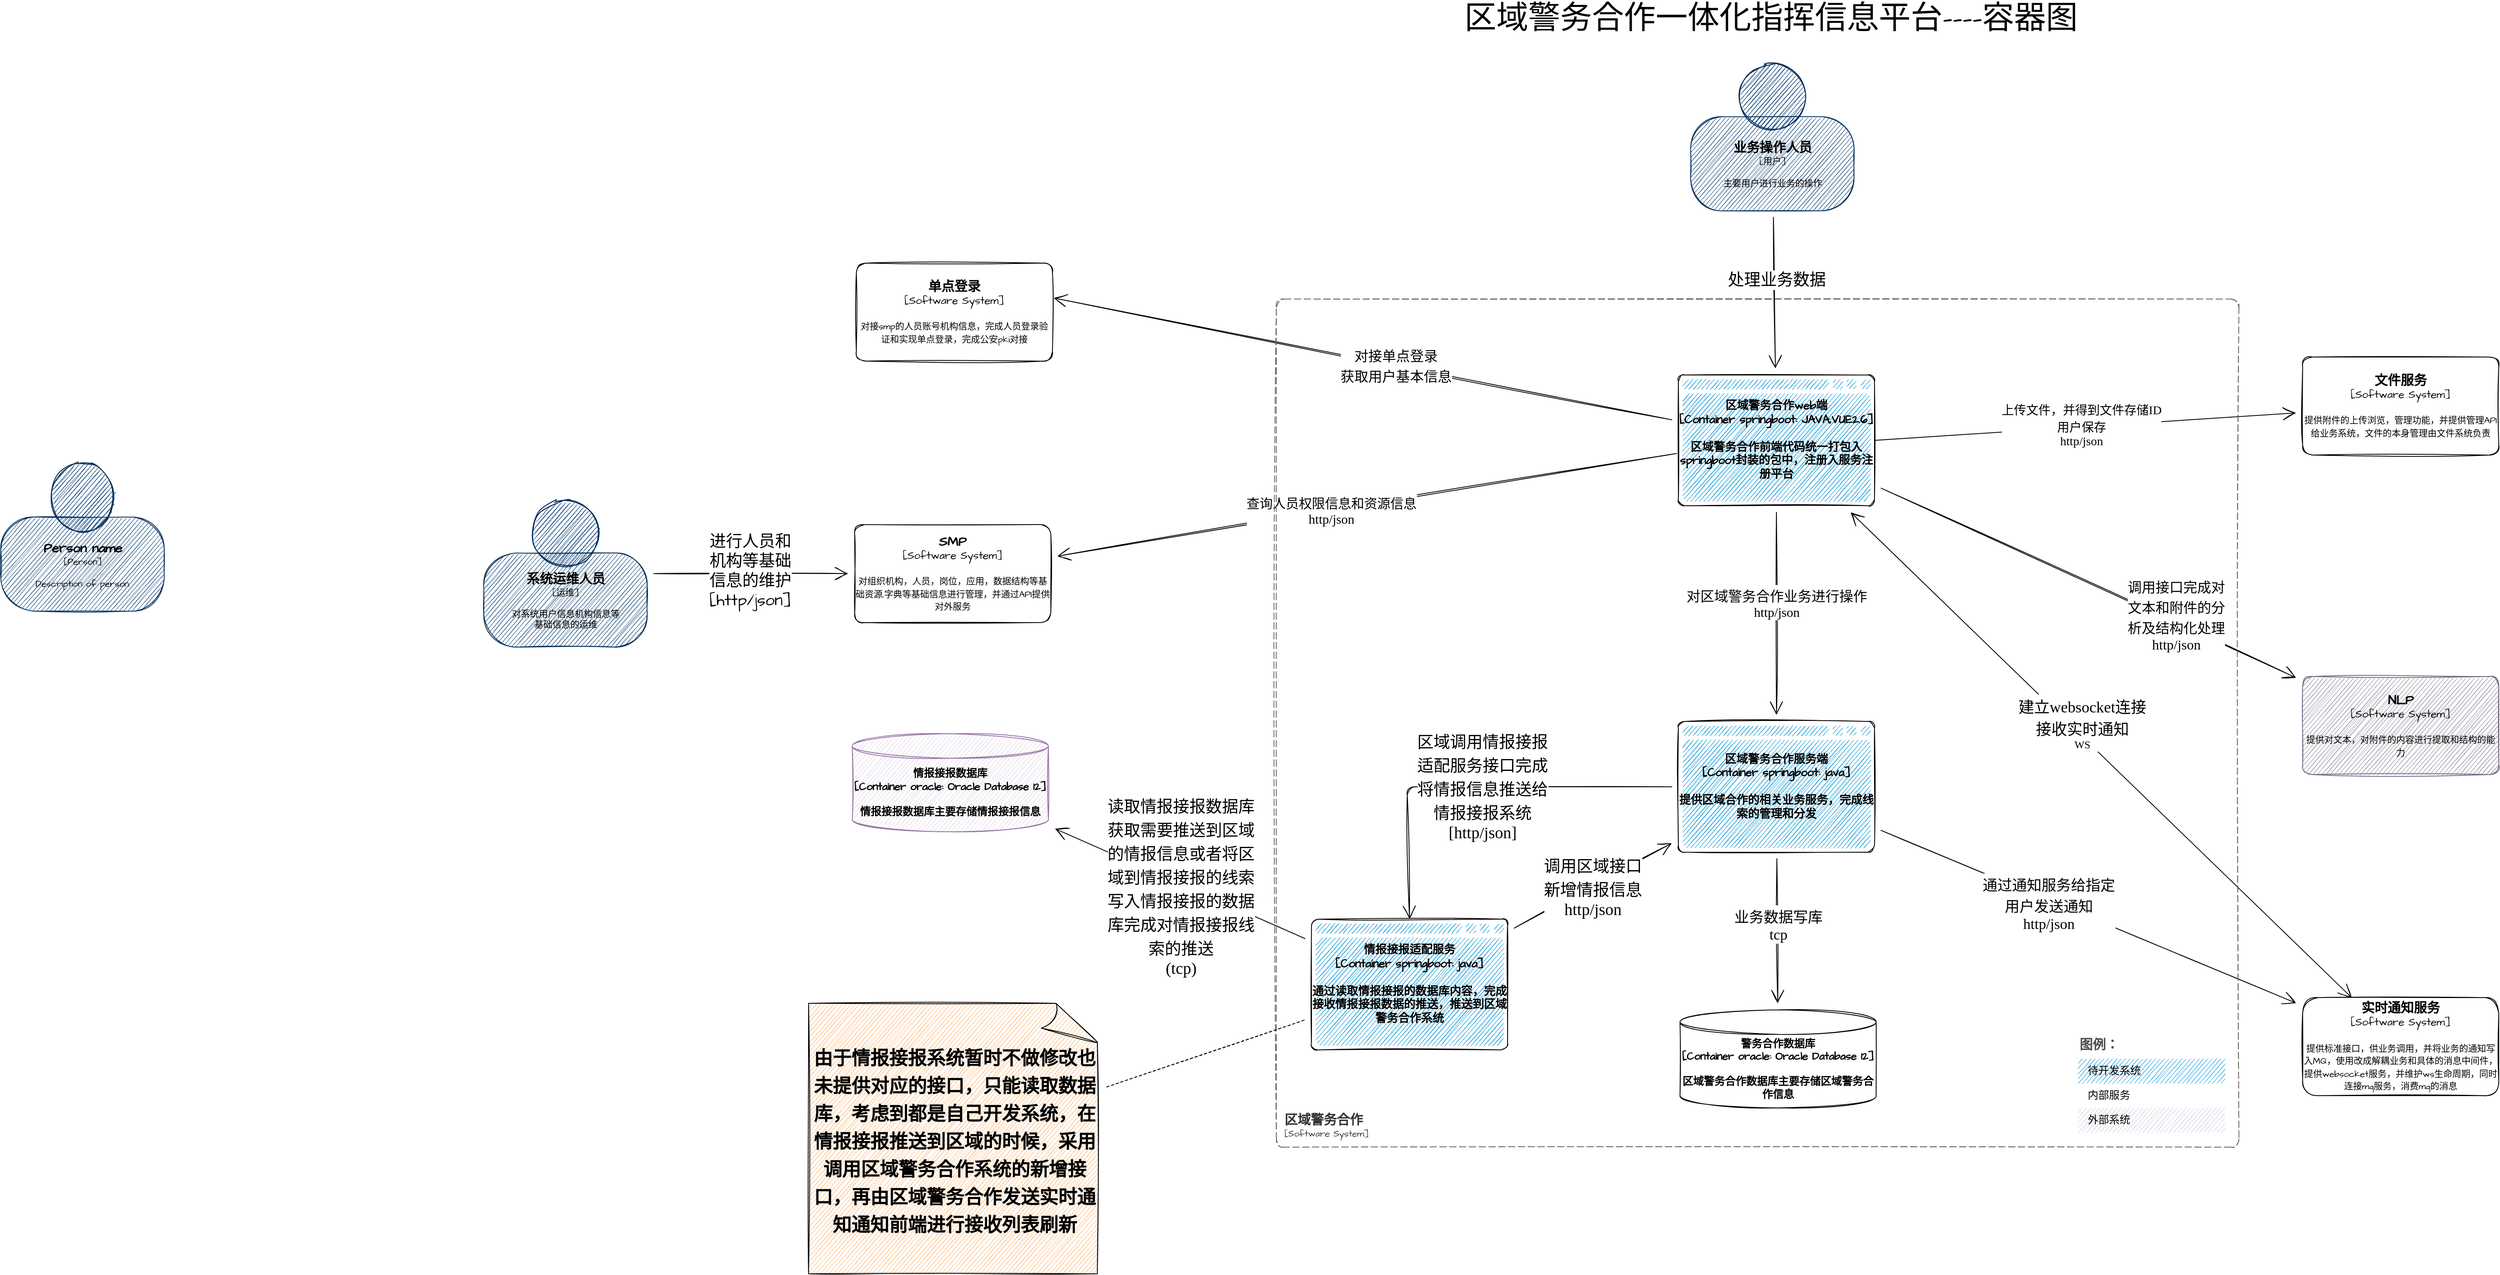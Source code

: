 <mxfile version="17.1.3" type="github" pages="2">
  <diagram id="MDB5B0fGtwrSBb0VRnRs" name="警情回访C4模型">
    <mxGraphModel dx="3915" dy="2465" grid="0" gridSize="10" guides="1" tooltips="1" connect="1" arrows="1" fold="1" page="0" pageScale="1" pageWidth="827" pageHeight="1169" math="0" shadow="0">
      <root>
        <mxCell id="0" />
        <mxCell id="1" parent="0" />
        <object placeholders="1" c4Name="Person name" c4Type="Person" c4Description="Description of person." label="&lt;font style=&quot;font-size: 16px&quot;&gt;&lt;b&gt;%c4Name%&lt;/b&gt;&lt;/font&gt;&lt;div&gt;[%c4Type%]&lt;/div&gt;&lt;br&gt;&lt;div&gt;&lt;font style=&quot;font-size: 11px&quot;&gt;&lt;font&gt;%c4Description%&lt;/font&gt;&lt;/font&gt;&lt;/div&gt;" id="9556NHl2XQ8aJMo7KGd4-3">
          <mxCell style="html=1;fontSize=11;dashed=0;whitespace=wrap;fillColor=#083F75;strokeColor=#06315C;fontColor=#000000;shape=mxgraph.c4.person2;align=center;metaEdit=1;points=[[0.5,0,0],[1,0.5,0],[1,0.75,0],[0.75,1,0],[0.5,1,0],[0.25,1,0],[0,0.75,0],[0,0.5,0]];resizable=0;sketch=1;hachureGap=4;fontFamily=Architects Daughter;fontSource=https%3A%2F%2Ffonts.googleapis.com%2Fcss%3Ffamily%3DArchitects%2BDaughter;" parent="1" vertex="1">
            <mxGeometry x="-289" y="308" width="200" height="180" as="geometry" />
          </mxCell>
        </object>
        <mxCell id="Ow0wWllpzu327Se37aVk-7" style="edgeStyle=none;rounded=1;sketch=1;hachureGap=4;jumpStyle=arc;orthogonalLoop=1;jettySize=auto;html=1;fontFamily=Architects Daughter;fontSource=https%3A%2F%2Ffonts.googleapis.com%2Fcss%3Ffamily%3DArchitects%2BDaughter;fontSize=13;fontColor=#000000;endArrow=open;startSize=14;endSize=14;sourcePerimeterSpacing=8;targetPerimeterSpacing=8;" edge="1" parent="1" source="9556NHl2XQ8aJMo7KGd4-5" target="Ow0wWllpzu327Se37aVk-6">
          <mxGeometry relative="1" as="geometry" />
        </mxCell>
        <mxCell id="Ow0wWllpzu327Se37aVk-8" value="&lt;p class=&quot;p1&quot; style=&quot;margin: 0px ; font-stretch: normal ; font-size: 18px ; line-height: normal ; font-family: &amp;#34;pingfang sc&amp;#34;&quot;&gt;业务数据写库&lt;/p&gt;&lt;p class=&quot;p1&quot; style=&quot;margin: 0px ; font-stretch: normal ; font-size: 18px ; line-height: normal ; font-family: &amp;#34;pingfang sc&amp;#34;&quot;&gt;tcp&lt;/p&gt;" style="edgeLabel;html=1;align=center;verticalAlign=middle;resizable=0;points=[];fontSize=13;fontFamily=Architects Daughter;fontColor=#000000;" vertex="1" connectable="0" parent="Ow0wWllpzu327Se37aVk-7">
          <mxGeometry x="-0.104" y="1" relative="1" as="geometry">
            <mxPoint as="offset" />
          </mxGeometry>
        </mxCell>
        <mxCell id="Ow0wWllpzu327Se37aVk-26" style="edgeStyle=none;rounded=1;sketch=1;hachureGap=4;jumpStyle=arc;orthogonalLoop=1;jettySize=auto;html=1;entryX=0.5;entryY=0;entryDx=0;entryDy=0;entryPerimeter=0;fontFamily=Architects Daughter;fontSource=https%3A%2F%2Ffonts.googleapis.com%2Fcss%3Ffamily%3DArchitects%2BDaughter;fontSize=13;fontColor=#000000;endArrow=open;startSize=14;endSize=14;sourcePerimeterSpacing=8;targetPerimeterSpacing=8;" edge="1" parent="1" source="9556NHl2XQ8aJMo7KGd4-5" target="Ow0wWllpzu327Se37aVk-9">
          <mxGeometry relative="1" as="geometry">
            <Array as="points">
              <mxPoint x="1432" y="703" />
            </Array>
          </mxGeometry>
        </mxCell>
        <mxCell id="Ow0wWllpzu327Se37aVk-27" value="&lt;p class=&quot;p1&quot; style=&quot;margin: 0px ; font-stretch: normal ; font-size: 20px ; line-height: normal ; font-family: &amp;#34;pingfang sc&amp;#34;&quot;&gt;区域调用情报接报&lt;/p&gt;&lt;p class=&quot;p1&quot; style=&quot;margin: 0px ; font-stretch: normal ; font-size: 20px ; line-height: normal ; font-family: &amp;#34;pingfang sc&amp;#34;&quot;&gt;适配服务接口完成&lt;/p&gt;&lt;p class=&quot;p1&quot; style=&quot;margin: 0px ; font-stretch: normal ; font-size: 20px ; line-height: normal ; font-family: &amp;#34;pingfang sc&amp;#34;&quot;&gt;将情报信息推送给&lt;/p&gt;&lt;p class=&quot;p1&quot; style=&quot;margin: 0px ; font-stretch: normal ; font-size: 20px ; line-height: normal ; font-family: &amp;#34;pingfang sc&amp;#34;&quot;&gt;情报接报系统&lt;/p&gt;&lt;p class=&quot;p1&quot; style=&quot;margin: 0px ; font-stretch: normal ; font-size: 20px ; line-height: normal ; font-family: &amp;#34;pingfang sc&amp;#34;&quot;&gt;[http/json]&lt;/p&gt;" style="edgeLabel;html=1;align=center;verticalAlign=middle;resizable=0;points=[];fontSize=13;fontFamily=Architects Daughter;fontColor=#000000;" vertex="1" connectable="0" parent="Ow0wWllpzu327Se37aVk-26">
          <mxGeometry x="-0.044" y="-2" relative="1" as="geometry">
            <mxPoint as="offset" />
          </mxGeometry>
        </mxCell>
        <mxCell id="Ow0wWllpzu327Se37aVk-28" style="edgeStyle=none;rounded=1;sketch=1;hachureGap=4;jumpStyle=arc;orthogonalLoop=1;jettySize=auto;html=1;fontFamily=Architects Daughter;fontSource=https%3A%2F%2Ffonts.googleapis.com%2Fcss%3Ffamily%3DArchitects%2BDaughter;fontSize=13;fontColor=#000000;endArrow=open;startSize=14;endSize=14;sourcePerimeterSpacing=8;targetPerimeterSpacing=8;" edge="1" parent="1" source="9556NHl2XQ8aJMo7KGd4-5" target="Ow0wWllpzu327Se37aVk-18">
          <mxGeometry relative="1" as="geometry" />
        </mxCell>
        <mxCell id="Ow0wWllpzu327Se37aVk-29" value="&lt;p class=&quot;p1&quot; style=&quot;margin: 0px ; font-stretch: normal ; font-size: 18px ; line-height: normal ; font-family: &amp;#34;pingfang sc&amp;#34;&quot;&gt;通过通知服务给指定&lt;/p&gt;&lt;p class=&quot;p1&quot; style=&quot;margin: 0px ; font-stretch: normal ; font-size: 18px ; line-height: normal ; font-family: &amp;#34;pingfang sc&amp;#34;&quot;&gt;用户发送通知&lt;/p&gt;&lt;p class=&quot;p1&quot; style=&quot;margin: 0px ; font-stretch: normal ; font-size: 18px ; line-height: normal ; font-family: &amp;#34;pingfang sc&amp;#34;&quot;&gt;http/json&lt;/p&gt;" style="edgeLabel;html=1;align=center;verticalAlign=middle;resizable=0;points=[];fontSize=13;fontFamily=Architects Daughter;fontColor=#000000;" vertex="1" connectable="0" parent="Ow0wWllpzu327Se37aVk-28">
          <mxGeometry x="-0.187" y="-3" relative="1" as="geometry">
            <mxPoint as="offset" />
          </mxGeometry>
        </mxCell>
        <mxCell id="Ow0wWllpzu327Se37aVk-30" style="edgeStyle=none;rounded=1;sketch=1;hachureGap=4;jumpStyle=arc;orthogonalLoop=1;jettySize=auto;html=1;fontFamily=Architects Daughter;fontSource=https%3A%2F%2Ffonts.googleapis.com%2Fcss%3Ffamily%3DArchitects%2BDaughter;fontSize=13;fontColor=#000000;endArrow=open;startSize=14;endSize=14;sourcePerimeterSpacing=8;targetPerimeterSpacing=8;" edge="1" parent="1" source="9556NHl2XQ8aJMo7KGd4-6" target="Ow0wWllpzu327Se37aVk-13">
          <mxGeometry relative="1" as="geometry" />
        </mxCell>
        <mxCell id="Ow0wWllpzu327Se37aVk-31" value="&lt;p class=&quot;p1&quot; style=&quot;margin: 0px ; font-stretch: normal ; font-size: 17px ; line-height: normal ; font-family: &amp;#34;pingfang sc&amp;#34;&quot;&gt;调用接口完成对&lt;/p&gt;&lt;p class=&quot;p1&quot; style=&quot;margin: 0px ; font-stretch: normal ; font-size: 17px ; line-height: normal ; font-family: &amp;#34;pingfang sc&amp;#34;&quot;&gt;文本和附件的分&lt;/p&gt;&lt;p class=&quot;p1&quot; style=&quot;margin: 0px ; font-stretch: normal ; font-size: 17px ; line-height: normal ; font-family: &amp;#34;pingfang sc&amp;#34;&quot;&gt;析及结构化处理&lt;/p&gt;&lt;p class=&quot;p1&quot; style=&quot;margin: 0px ; font-stretch: normal ; font-size: 17px ; line-height: normal ; font-family: &amp;#34;pingfang sc&amp;#34;&quot;&gt;http/json&lt;/p&gt;" style="edgeLabel;html=1;align=center;verticalAlign=middle;resizable=0;points=[];fontSize=13;fontFamily=Architects Daughter;fontColor=#000000;" vertex="1" connectable="0" parent="Ow0wWllpzu327Se37aVk-30">
          <mxGeometry x="-0.178" relative="1" as="geometry">
            <mxPoint x="152" y="59" as="offset" />
          </mxGeometry>
        </mxCell>
        <object placeholders="1" c4Type="区域警务合作服务端" c4Container="Container springboot" c4Technology="java" c4Description="提供区域合作的相关业务服务，完成线索的管理和分发" label="&lt;font style=&quot;font-size: 14px;&quot;&gt;&lt;b style=&quot;font-size: 14px;&quot;&gt;%c4Type%&lt;/b&gt;&lt;/font&gt;&lt;div style=&quot;font-size: 14px;&quot;&gt;&lt;b style=&quot;font-size: 14px;&quot;&gt;[%c4Container%:&amp;nbsp;%c4Technology%]&lt;/b&gt;&lt;/div&gt;&lt;b style=&quot;font-size: 14px;&quot;&gt;&lt;br style=&quot;font-size: 14px;&quot;&gt;&lt;div style=&quot;font-size: 14px;&quot;&gt;&lt;font style=&quot;font-size: 14px;&quot;&gt;&lt;font style=&quot;font-size: 14px;&quot;&gt;%c4Description%&lt;/font&gt;&lt;/font&gt;&lt;/div&gt;&lt;/b&gt;" id="9556NHl2XQ8aJMo7KGd4-5">
          <mxCell style="shape=mxgraph.c4.webBrowserContainer;whiteSpace=wrap;html=1;boundedLbl=1;rounded=0;labelBackgroundColor=none;fontSize=14;align=center;metaEdit=1;points=[[0.5,0,0],[1,0.25,0],[1,0.5,0],[1,0.75,0],[0.5,1,0],[0,0.75,0],[0,0.5,0],[0,0.25,0]];resizable=0;sketch=1;hachureGap=4;fontFamily=Architects Daughter;fontSource=https%3A%2F%2Ffonts.googleapis.com%2Fcss%3Ffamily%3DArchitects%2BDaughter;" parent="1" vertex="1">
            <mxGeometry x="1764" y="623" width="240" height="160" as="geometry" />
          </mxCell>
        </object>
        <mxCell id="Ow0wWllpzu327Se37aVk-4" style="edgeStyle=none;rounded=1;sketch=1;hachureGap=4;jumpStyle=arc;orthogonalLoop=1;jettySize=auto;html=1;fontFamily=Architects Daughter;fontSource=https%3A%2F%2Ffonts.googleapis.com%2Fcss%3Ffamily%3DArchitects%2BDaughter;fontSize=14;endArrow=open;startSize=14;endSize=14;sourcePerimeterSpacing=8;targetPerimeterSpacing=8;" edge="1" parent="1" source="9556NHl2XQ8aJMo7KGd4-6" target="9556NHl2XQ8aJMo7KGd4-5">
          <mxGeometry relative="1" as="geometry" />
        </mxCell>
        <mxCell id="Ow0wWllpzu327Se37aVk-5" value="&lt;p class=&quot;p1&quot; style=&quot;margin: 0px ; font-stretch: normal ; font-size: 17px ; line-height: normal ; font-family: &amp;#34;pingfang sc&amp;#34;&quot;&gt;对区域警务合作业务进行操作&lt;/p&gt;&lt;p class=&quot;p2&quot; style=&quot;margin: 0px ; font-stretch: normal ; font-size: 16px ; line-height: normal ; font-family: &amp;#34;pingfang sc&amp;#34;&quot;&gt;http/json&lt;/p&gt;" style="edgeLabel;html=1;align=center;verticalAlign=middle;resizable=0;points=[];fontSize=14;fontFamily=Architects Daughter;" vertex="1" connectable="0" parent="Ow0wWllpzu327Se37aVk-4">
          <mxGeometry x="-0.111" relative="1" as="geometry">
            <mxPoint as="offset" />
          </mxGeometry>
        </mxCell>
        <mxCell id="Ow0wWllpzu327Se37aVk-19" style="edgeStyle=none;rounded=1;sketch=1;hachureGap=4;jumpStyle=arc;orthogonalLoop=1;jettySize=auto;html=1;fontFamily=Architects Daughter;fontSource=https%3A%2F%2Ffonts.googleapis.com%2Fcss%3Ffamily%3DArchitects%2BDaughter;fontSize=13;fontColor=#000000;endArrow=open;startSize=14;endSize=14;sourcePerimeterSpacing=8;targetPerimeterSpacing=8;exitX=-0.008;exitY=0.6;exitDx=0;exitDy=0;exitPerimeter=0;" edge="1" parent="1" source="9556NHl2XQ8aJMo7KGd4-6" target="Ow0wWllpzu327Se37aVk-14">
          <mxGeometry relative="1" as="geometry" />
        </mxCell>
        <mxCell id="Ow0wWllpzu327Se37aVk-20" value="&lt;p class=&quot;p1&quot; style=&quot;margin: 0px ; font-stretch: normal ; font-size: 16px ; line-height: normal ; font-family: &amp;#34;pingfang sc&amp;#34;&quot;&gt;查询人员权限信息和资源信息&lt;/p&gt;&lt;p class=&quot;p1&quot; style=&quot;margin: 0px ; font-stretch: normal ; font-size: 16px ; line-height: normal ; font-family: &amp;#34;pingfang sc&amp;#34;&quot;&gt;http/json&lt;/p&gt;" style="edgeLabel;html=1;align=center;verticalAlign=middle;resizable=0;points=[];fontSize=13;fontFamily=Architects Daughter;fontColor=#000000;" vertex="1" connectable="0" parent="Ow0wWllpzu327Se37aVk-19">
          <mxGeometry x="0.116" y="-2" relative="1" as="geometry">
            <mxPoint as="offset" />
          </mxGeometry>
        </mxCell>
        <mxCell id="Ow0wWllpzu327Se37aVk-21" style="edgeStyle=none;rounded=1;sketch=1;hachureGap=4;jumpStyle=arc;orthogonalLoop=1;jettySize=auto;html=1;entryX=1.006;entryY=0.356;entryDx=0;entryDy=0;entryPerimeter=0;fontFamily=Architects Daughter;fontSource=https%3A%2F%2Ffonts.googleapis.com%2Fcss%3Ffamily%3DArchitects%2BDaughter;fontSize=13;fontColor=#000000;endArrow=open;startSize=14;endSize=14;sourcePerimeterSpacing=8;targetPerimeterSpacing=8;" edge="1" parent="1" source="9556NHl2XQ8aJMo7KGd4-6" target="Ow0wWllpzu327Se37aVk-15">
          <mxGeometry relative="1" as="geometry" />
        </mxCell>
        <mxCell id="Ow0wWllpzu327Se37aVk-22" value="&lt;p class=&quot;p1&quot; style=&quot;margin: 0px ; font-stretch: normal ; font-size: 17px ; line-height: normal ; font-family: &amp;#34;pingfang sc&amp;#34;&quot;&gt;对接单点登录&lt;/p&gt;&lt;p class=&quot;p1&quot; style=&quot;margin: 0px ; font-stretch: normal ; font-size: 17px ; line-height: normal ; font-family: &amp;#34;pingfang sc&amp;#34;&quot;&gt;获取用户基本信息&lt;/p&gt;" style="edgeLabel;html=1;align=center;verticalAlign=middle;resizable=0;points=[];fontSize=13;fontFamily=Architects Daughter;fontColor=#000000;" vertex="1" connectable="0" parent="Ow0wWllpzu327Se37aVk-21">
          <mxGeometry x="-0.105" y="-1" relative="1" as="geometry">
            <mxPoint as="offset" />
          </mxGeometry>
        </mxCell>
        <mxCell id="Ow0wWllpzu327Se37aVk-32" style="edgeStyle=none;rounded=1;sketch=1;hachureGap=4;jumpStyle=arc;orthogonalLoop=1;jettySize=auto;html=1;fontFamily=Architects Daughter;fontSource=https%3A%2F%2Ffonts.googleapis.com%2Fcss%3Ffamily%3DArchitects%2BDaughter;fontSize=13;fontColor=#000000;endArrow=open;startSize=14;endSize=14;sourcePerimeterSpacing=8;targetPerimeterSpacing=8;exitX=1;exitY=0.5;exitDx=0;exitDy=0;exitPerimeter=0;" edge="1" parent="1" source="9556NHl2XQ8aJMo7KGd4-6" target="Ow0wWllpzu327Se37aVk-17">
          <mxGeometry relative="1" as="geometry" />
        </mxCell>
        <mxCell id="Ow0wWllpzu327Se37aVk-33" value="&lt;p class=&quot;p1&quot; style=&quot;margin: 0px ; font-stretch: normal ; font-size: 15px ; line-height: normal ; font-family: &amp;#34;pingfang sc&amp;#34;&quot;&gt;上传文件，并得到文件存储ID&lt;/p&gt;&lt;p class=&quot;p1&quot; style=&quot;margin: 0px ; font-stretch: normal ; font-size: 15px ; line-height: normal ; font-family: &amp;#34;pingfang sc&amp;#34;&quot;&gt;用户保存&lt;/p&gt;&lt;p class=&quot;p1&quot; style=&quot;margin: 0px ; font-stretch: normal ; font-size: 15px ; line-height: normal ; font-family: &amp;#34;pingfang sc&amp;#34;&quot;&gt;http/json&lt;/p&gt;" style="edgeLabel;html=1;align=center;verticalAlign=middle;resizable=0;points=[];fontSize=13;fontFamily=Architects Daughter;fontColor=#000000;" vertex="1" connectable="0" parent="Ow0wWllpzu327Se37aVk-32">
          <mxGeometry x="-0.018" y="4" relative="1" as="geometry">
            <mxPoint as="offset" />
          </mxGeometry>
        </mxCell>
        <mxCell id="Ow0wWllpzu327Se37aVk-34" style="edgeStyle=none;rounded=1;sketch=1;hachureGap=4;jumpStyle=arc;orthogonalLoop=1;jettySize=auto;html=1;fontFamily=Architects Daughter;fontSource=https%3A%2F%2Ffonts.googleapis.com%2Fcss%3Ffamily%3DArchitects%2BDaughter;fontSize=13;fontColor=#000000;endArrow=open;startSize=14;endSize=14;sourcePerimeterSpacing=8;targetPerimeterSpacing=8;startArrow=open;startFill=0;jumpSize=20;entryX=0.25;entryY=0;entryDx=0;entryDy=0;entryPerimeter=0;" edge="1" parent="1" source="9556NHl2XQ8aJMo7KGd4-6" target="Ow0wWllpzu327Se37aVk-18">
          <mxGeometry relative="1" as="geometry" />
        </mxCell>
        <mxCell id="Ow0wWllpzu327Se37aVk-35" value="&lt;p class=&quot;p1&quot; style=&quot;margin: 0px ; font-stretch: normal ; font-size: 19px ; line-height: normal ; font-family: &amp;#34;pingfang sc&amp;#34;&quot;&gt;建立websocket连接&lt;/p&gt;&lt;p class=&quot;p1&quot; style=&quot;margin: 0px ; font-stretch: normal ; font-size: 19px ; line-height: normal ; font-family: &amp;#34;pingfang sc&amp;#34;&quot;&gt;接收实时通知&lt;/p&gt;&lt;p class=&quot;p2&quot; style=&quot;margin: 0px ; font-stretch: normal ; line-height: normal ; font-family: &amp;#34;pingfang sc&amp;#34;&quot;&gt;WS&lt;/p&gt;" style="edgeLabel;html=1;align=center;verticalAlign=middle;resizable=0;points=[];fontSize=13;fontFamily=Architects Daughter;fontColor=#000000;" vertex="1" connectable="0" parent="Ow0wWllpzu327Se37aVk-34">
          <mxGeometry x="-0.182" relative="1" as="geometry">
            <mxPoint x="32" y="14" as="offset" />
          </mxGeometry>
        </mxCell>
        <object placeholders="1" c4Type="区域警务合作web端" c4Container="Container springboot" c4Technology="JAVA,VUE2.6" c4Description="区域警务合作前端代码统一打包入springboot封装的包中，注册入服务注册平台" label="&lt;font style=&quot;font-size: 14px;&quot;&gt;&lt;b style=&quot;font-size: 14px;&quot;&gt;%c4Type%&lt;/b&gt;&lt;/font&gt;&lt;div style=&quot;font-size: 14px;&quot;&gt;&lt;b style=&quot;font-size: 14px;&quot;&gt;[%c4Container%:&amp;nbsp;%c4Technology%]&lt;/b&gt;&lt;/div&gt;&lt;b style=&quot;font-size: 14px;&quot;&gt;&lt;br style=&quot;font-size: 14px;&quot;&gt;&lt;div style=&quot;font-size: 14px;&quot;&gt;&lt;font style=&quot;font-size: 14px;&quot;&gt;&lt;font style=&quot;font-size: 14px;&quot;&gt;%c4Description%&lt;/font&gt;&lt;/font&gt;&lt;/div&gt;&lt;/b&gt;" id="9556NHl2XQ8aJMo7KGd4-6">
          <mxCell style="shape=mxgraph.c4.webBrowserContainer;whiteSpace=wrap;html=1;boundedLbl=1;rounded=0;labelBackgroundColor=none;fontSize=14;align=center;metaEdit=1;points=[[0.5,0,0],[1,0.25,0],[1,0.5,0],[1,0.75,0],[0.5,1,0],[0,0.75,0],[0,0.5,0],[0,0.25,0]];resizable=0;sketch=1;hachureGap=4;fontFamily=Architects Daughter;fontSource=https%3A%2F%2Ffonts.googleapis.com%2Fcss%3Ffamily%3DArchitects%2BDaughter;" parent="1" vertex="1">
            <mxGeometry x="1764" y="199" width="240" height="160" as="geometry" />
          </mxCell>
        </object>
        <mxCell id="Ow0wWllpzu327Se37aVk-3" value="&lt;font style=&quot;font-size: 39px&quot;&gt;区域警务合作一体化指挥信息平台----容器图&lt;/font&gt;" style="text;html=1;align=center;verticalAlign=middle;resizable=0;points=[];autosize=1;strokeColor=none;fillColor=none;sketch=1;hachureGap=4;fontFamily=Architects Daughter;fontSource=https%3A%2F%2Ffonts.googleapis.com%2Fcss%3Ffamily%3DArchitects%2BDaughter;fontSize=15;" vertex="1" parent="1">
          <mxGeometry x="1496" y="-251" width="761" height="29" as="geometry" />
        </mxCell>
        <object placeholders="1" c4Type="警务合作数据库" c4Container="Container oracle" c4Technology="Oracle Database 12" c4Description="区域警务合作数据库主要存储区域警务合作信息" label="&lt;font style=&quot;font-size: 13px;&quot;&gt;&lt;b style=&quot;font-size: 13px;&quot;&gt;%c4Type%&lt;/b&gt;&lt;/font&gt;&lt;div style=&quot;font-size: 13px;&quot;&gt;&lt;b style=&quot;font-size: 13px;&quot;&gt;[%c4Container%:&amp;nbsp;%c4Technology%]&lt;/b&gt;&lt;/div&gt;&lt;b style=&quot;font-size: 13px;&quot;&gt;&lt;br style=&quot;font-size: 13px;&quot;&gt;&lt;div style=&quot;font-size: 13px;&quot;&gt;&lt;font style=&quot;font-size: 13px;&quot;&gt;&lt;font style=&quot;font-size: 13px;&quot;&gt;%c4Description%&lt;/font&gt;&lt;/font&gt;&lt;/div&gt;&lt;/b&gt;" id="Ow0wWllpzu327Se37aVk-6">
          <mxCell style="shape=cylinder3;size=15;whiteSpace=wrap;html=1;boundedLbl=1;rounded=0;labelBackgroundColor=none;fontSize=13;align=center;metaEdit=1;points=[[0.5,0,0],[1,0.25,0],[1,0.5,0],[1,0.75,0],[0.5,1,0],[0,0.75,0],[0,0.5,0],[0,0.25,0]];resizable=0;sketch=1;hachureGap=4;fontFamily=Architects Daughter;fontSource=https%3A%2F%2Ffonts.googleapis.com%2Fcss%3Ffamily%3DArchitects%2BDaughter;" vertex="1" parent="1">
            <mxGeometry x="1766" y="976" width="240" height="120" as="geometry" />
          </mxCell>
        </object>
        <mxCell id="Ow0wWllpzu327Se37aVk-23" style="edgeStyle=none;rounded=1;sketch=1;hachureGap=4;jumpStyle=arc;orthogonalLoop=1;jettySize=auto;html=1;fontFamily=Architects Daughter;fontSource=https%3A%2F%2Ffonts.googleapis.com%2Fcss%3Ffamily%3DArchitects%2BDaughter;fontSize=13;fontColor=#000000;endArrow=open;startSize=14;endSize=14;sourcePerimeterSpacing=8;targetPerimeterSpacing=8;" edge="1" parent="1" source="Ow0wWllpzu327Se37aVk-9" target="Ow0wWllpzu327Se37aVk-16">
          <mxGeometry relative="1" as="geometry" />
        </mxCell>
        <mxCell id="Ow0wWllpzu327Se37aVk-24" value="&lt;p class=&quot;p1&quot; style=&quot;margin: 0px ; font-stretch: normal ; font-size: 20px ; line-height: normal ; font-family: &amp;#34;pingfang sc&amp;#34;&quot;&gt;读取情报接报数据库&lt;/p&gt;&lt;p class=&quot;p1&quot; style=&quot;margin: 0px ; font-stretch: normal ; font-size: 20px ; line-height: normal ; font-family: &amp;#34;pingfang sc&amp;#34;&quot;&gt;获取需要推送到区域&lt;/p&gt;&lt;p class=&quot;p1&quot; style=&quot;margin: 0px ; font-stretch: normal ; font-size: 20px ; line-height: normal ; font-family: &amp;#34;pingfang sc&amp;#34;&quot;&gt;的情报信息或者将区&lt;/p&gt;&lt;p class=&quot;p1&quot; style=&quot;margin: 0px ; font-stretch: normal ; font-size: 20px ; line-height: normal ; font-family: &amp;#34;pingfang sc&amp;#34;&quot;&gt;域到情报接报的线索&lt;/p&gt;&lt;p class=&quot;p1&quot; style=&quot;margin: 0px ; font-stretch: normal ; font-size: 20px ; line-height: normal ; font-family: &amp;#34;pingfang sc&amp;#34;&quot;&gt;写入情报接报的数据&lt;/p&gt;&lt;p class=&quot;p1&quot; style=&quot;margin: 0px ; font-stretch: normal ; font-size: 20px ; line-height: normal ; font-family: &amp;#34;pingfang sc&amp;#34;&quot;&gt;库完成对情报接报线&lt;/p&gt;&lt;p class=&quot;p1&quot; style=&quot;margin: 0px ; font-stretch: normal ; font-size: 20px ; line-height: normal ; font-family: &amp;#34;pingfang sc&amp;#34;&quot;&gt;索的推送&lt;/p&gt;&lt;p class=&quot;p1&quot; style=&quot;margin: 0px ; font-stretch: normal ; font-size: 20px ; line-height: normal ; font-family: &amp;#34;pingfang sc&amp;#34;&quot;&gt;(tcp)&lt;/p&gt;" style="edgeLabel;html=1;align=center;verticalAlign=middle;resizable=0;points=[];fontSize=13;fontFamily=Architects Daughter;fontColor=#000000;" vertex="1" connectable="0" parent="Ow0wWllpzu327Se37aVk-23">
          <mxGeometry x="0.002" y="1" relative="1" as="geometry">
            <mxPoint x="1" as="offset" />
          </mxGeometry>
        </mxCell>
        <mxCell id="Ow0wWllpzu327Se37aVk-25" value="&lt;p class=&quot;p1&quot; style=&quot;margin: 0px ; font-stretch: normal ; font-size: 20px ; line-height: normal ; font-family: &amp;#34;pingfang sc&amp;#34;&quot;&gt;调用区域接口&lt;/p&gt;&lt;p class=&quot;p1&quot; style=&quot;margin: 0px ; font-stretch: normal ; font-size: 20px ; line-height: normal ; font-family: &amp;#34;pingfang sc&amp;#34;&quot;&gt;新增情报信息&lt;/p&gt;&lt;p class=&quot;p1&quot; style=&quot;margin: 0px ; font-stretch: normal ; font-size: 20px ; line-height: normal ; font-family: &amp;#34;pingfang sc&amp;#34;&quot;&gt;http/json&lt;/p&gt;" style="edgeStyle=none;rounded=1;sketch=1;hachureGap=4;jumpStyle=arc;orthogonalLoop=1;jettySize=auto;html=1;fontFamily=Architects Daughter;fontSource=https%3A%2F%2Ffonts.googleapis.com%2Fcss%3Ffamily%3DArchitects%2BDaughter;fontSize=13;fontColor=#000000;endArrow=open;startSize=14;endSize=14;sourcePerimeterSpacing=8;targetPerimeterSpacing=8;" edge="1" parent="1" source="Ow0wWllpzu327Se37aVk-9" target="9556NHl2XQ8aJMo7KGd4-5">
          <mxGeometry relative="1" as="geometry" />
        </mxCell>
        <object placeholders="1" c4Type="情报接报适配服务" c4Container="Container springboot" c4Technology="java" c4Description="通过读取情报接报的数据库内容，完成接收情报接报数据的推送，推送到区域警务合作系统" label="&lt;font style=&quot;font-size: 14px;&quot;&gt;&lt;b style=&quot;font-size: 14px;&quot;&gt;%c4Type%&lt;/b&gt;&lt;/font&gt;&lt;div style=&quot;font-size: 14px;&quot;&gt;&lt;b style=&quot;font-size: 14px;&quot;&gt;[%c4Container%:&amp;nbsp;%c4Technology%]&lt;/b&gt;&lt;/div&gt;&lt;b style=&quot;font-size: 14px;&quot;&gt;&lt;br style=&quot;font-size: 14px;&quot;&gt;&lt;div style=&quot;font-size: 14px;&quot;&gt;&lt;font style=&quot;font-size: 14px;&quot;&gt;&lt;font style=&quot;font-size: 14px;&quot;&gt;%c4Description%&lt;/font&gt;&lt;/font&gt;&lt;/div&gt;&lt;/b&gt;" id="Ow0wWllpzu327Se37aVk-9">
          <mxCell style="shape=mxgraph.c4.webBrowserContainer;whiteSpace=wrap;html=1;boundedLbl=1;rounded=0;labelBackgroundColor=none;fontSize=14;align=center;metaEdit=1;points=[[0.5,0,0],[1,0.25,0],[1,0.5,0],[1,0.75,0],[0.5,1,0],[0,0.75,0],[0,0.5,0],[0,0.25,0]];resizable=0;sketch=1;hachureGap=4;fontFamily=Architects Daughter;fontSource=https%3A%2F%2Ffonts.googleapis.com%2Fcss%3Ffamily%3DArchitects%2BDaughter;" vertex="1" parent="1">
            <mxGeometry x="1315" y="865" width="240" height="160" as="geometry" />
          </mxCell>
        </object>
        <object placeholders="1" c4Name="NLP" c4Type="Software System" c4Description="提供对文本，对附件的内容进行提取和结构的能力" label="&lt;font style=&quot;font-size: 16px&quot;&gt;&lt;b&gt;%c4Name%&lt;/b&gt;&lt;/font&gt;&lt;div&gt;[%c4Type%]&lt;/div&gt;&lt;br&gt;&lt;div&gt;&lt;font style=&quot;font-size: 11px&quot;&gt;&lt;font&gt;%c4Description%&lt;/font&gt;&lt;/font&gt;&lt;/div&gt;" id="Ow0wWllpzu327Se37aVk-13">
          <mxCell style="rounded=1;whiteSpace=wrap;html=1;labelBackgroundColor=none;fillColor=#8C8496;fontColor=#000000;align=center;arcSize=10;strokeColor=#736782;metaEdit=1;resizable=0;points=[[0.25,0,0],[0.5,0,0],[0.75,0,0],[1,0.25,0],[1,0.5,0],[1,0.75,0],[0.75,1,0],[0.5,1,0],[0.25,1,0],[0,0.75,0],[0,0.5,0],[0,0.25,0]];sketch=1;hachureGap=4;fontFamily=Architects Daughter;fontSource=https%3A%2F%2Ffonts.googleapis.com%2Fcss%3Ffamily%3DArchitects%2BDaughter;fontSize=13;" vertex="1" parent="1">
            <mxGeometry x="2528" y="568" width="240" height="120" as="geometry" />
          </mxCell>
        </object>
        <object placeholders="1" c4Name="SMP" c4Type="Software System" c4Description="对组织机构，人员，岗位，应用，数据结构等基础资源,字典等基础信息进行管理，并通过API提供对外服务" label="&lt;font style=&quot;font-size: 16px&quot;&gt;&lt;b&gt;%c4Name%&lt;/b&gt;&lt;/font&gt;&lt;div&gt;[%c4Type%]&lt;/div&gt;&lt;br&gt;&lt;div&gt;&lt;font style=&quot;font-size: 11px&quot;&gt;&lt;font&gt;%c4Description%&lt;/font&gt;&lt;/font&gt;&lt;/div&gt;" id="Ow0wWllpzu327Se37aVk-14">
          <mxCell style="rounded=1;whiteSpace=wrap;html=1;labelBackgroundColor=none;align=center;arcSize=10;metaEdit=1;resizable=0;points=[[0.25,0,0],[0.5,0,0],[0.75,0,0],[1,0.25,0],[1,0.5,0],[1,0.75,0],[0.75,1,0],[0.5,1,0],[0.25,1,0],[0,0.75,0],[0,0.5,0],[0,0.25,0]];sketch=1;hachureGap=4;fontFamily=Architects Daughter;fontSource=https%3A%2F%2Ffonts.googleapis.com%2Fcss%3Ffamily%3DArchitects%2BDaughter;fontSize=13;" vertex="1" parent="1">
            <mxGeometry x="756" y="382" width="240" height="120" as="geometry" />
          </mxCell>
        </object>
        <object placeholders="1" c4Name="单点登录" c4Type="Software System" c4Description="对接smp的人员账号机构信息，完成人员登录验证和实现单点登录，完成公安pki对接" label="&lt;font style=&quot;font-size: 16px&quot;&gt;&lt;b&gt;%c4Name%&lt;/b&gt;&lt;/font&gt;&lt;div&gt;[%c4Type%]&lt;/div&gt;&lt;br&gt;&lt;div&gt;&lt;font style=&quot;font-size: 11px&quot;&gt;&lt;font&gt;%c4Description%&lt;/font&gt;&lt;/font&gt;&lt;/div&gt;" id="Ow0wWllpzu327Se37aVk-15">
          <mxCell style="rounded=1;whiteSpace=wrap;html=1;labelBackgroundColor=none;align=center;arcSize=10;metaEdit=1;resizable=0;points=[[0.25,0,0],[0.5,0,0],[0.75,0,0],[1,0.25,0],[1,0.5,0],[1,0.75,0],[0.75,1,0],[0.5,1,0],[0.25,1,0],[0,0.75,0],[0,0.5,0],[0,0.25,0]];sketch=1;hachureGap=4;fontFamily=Architects Daughter;fontSource=https%3A%2F%2Ffonts.googleapis.com%2Fcss%3Ffamily%3DArchitects%2BDaughter;fontSize=13;" vertex="1" parent="1">
            <mxGeometry x="758" y="62" width="240" height="120" as="geometry" />
          </mxCell>
        </object>
        <object placeholders="1" c4Type="情报接报数据库" c4Container="Container oracle" c4Technology="Oracle Database 12" c4Description="情报接报数据库主要存储情报接报信息" label="&lt;font style=&quot;font-size: 13px;&quot;&gt;&lt;b style=&quot;font-size: 13px;&quot;&gt;%c4Type%&lt;/b&gt;&lt;/font&gt;&lt;div style=&quot;font-size: 13px;&quot;&gt;&lt;b style=&quot;font-size: 13px;&quot;&gt;[%c4Container%:&amp;nbsp;%c4Technology%]&lt;/b&gt;&lt;/div&gt;&lt;b style=&quot;font-size: 13px;&quot;&gt;&lt;br style=&quot;font-size: 13px;&quot;&gt;&lt;div style=&quot;font-size: 13px;&quot;&gt;&lt;font style=&quot;font-size: 13px;&quot;&gt;&lt;font style=&quot;font-size: 13px;&quot;&gt;%c4Description%&lt;/font&gt;&lt;/font&gt;&lt;/div&gt;&lt;/b&gt;" id="Ow0wWllpzu327Se37aVk-16">
          <mxCell style="shape=cylinder3;size=15;whiteSpace=wrap;html=1;boundedLbl=1;rounded=0;labelBackgroundColor=none;fillColor=#e1d5e7;fontSize=13;align=center;strokeColor=#9673a6;metaEdit=1;points=[[0.5,0,0],[1,0.25,0],[1,0.5,0],[1,0.75,0],[0.5,1,0],[0,0.75,0],[0,0.5,0],[0,0.25,0]];resizable=0;sketch=1;hachureGap=4;fontFamily=Architects Daughter;fontSource=https%3A%2F%2Ffonts.googleapis.com%2Fcss%3Ffamily%3DArchitects%2BDaughter;" vertex="1" parent="1">
            <mxGeometry x="753" y="638" width="240" height="120" as="geometry" />
          </mxCell>
        </object>
        <object placeholders="1" c4Name="文件服务" c4Type="Software System" c4Description="提供附件的上传浏览，管理功能，并提供管理API给业务系统，文件的本身管理由文件系统负责" label="&lt;font style=&quot;font-size: 16px&quot;&gt;&lt;b&gt;%c4Name%&lt;/b&gt;&lt;/font&gt;&lt;div&gt;[%c4Type%]&lt;/div&gt;&lt;br&gt;&lt;div&gt;&lt;font style=&quot;font-size: 11px&quot;&gt;&lt;font&gt;%c4Description%&lt;/font&gt;&lt;/font&gt;&lt;/div&gt;" id="Ow0wWllpzu327Se37aVk-17">
          <mxCell style="rounded=1;whiteSpace=wrap;html=1;labelBackgroundColor=none;align=center;arcSize=10;metaEdit=1;resizable=0;points=[[0.25,0,0],[0.5,0,0],[0.75,0,0],[1,0.25,0],[1,0.5,0],[1,0.75,0],[0.75,1,0],[0.5,1,0],[0.25,1,0],[0,0.75,0],[0,0.5,0],[0,0.25,0]];sketch=1;hachureGap=4;fontFamily=Architects Daughter;fontSource=https%3A%2F%2Ffonts.googleapis.com%2Fcss%3Ffamily%3DArchitects%2BDaughter;fontSize=13;" vertex="1" parent="1">
            <mxGeometry x="2528" y="177" width="240" height="120" as="geometry" />
          </mxCell>
        </object>
        <mxCell id="Ow0wWllpzu327Se37aVk-58" style="edgeStyle=none;rounded=1;sketch=1;hachureGap=4;jumpStyle=arc;jumpSize=26;orthogonalLoop=1;jettySize=auto;html=1;exitX=0.5;exitY=0;exitDx=0;exitDy=0;exitPerimeter=0;dashed=1;fontFamily=Architects Daughter;fontSource=https%3A%2F%2Ffonts.googleapis.com%2Fcss%3Ffamily%3DArchitects%2BDaughter;fontSize=39;fontColor=#000000;startArrow=none;startFill=0;endArrow=none;endFill=0;startSize=14;endSize=14;sourcePerimeterSpacing=8;targetPerimeterSpacing=8;" edge="1" parent="1" source="Ow0wWllpzu327Se37aVk-18">
          <mxGeometry relative="1" as="geometry">
            <mxPoint x="2686" y="970.711" as="targetPoint" />
          </mxGeometry>
        </mxCell>
        <object placeholders="1" c4Name="实时通知服务" c4Type="Software System" c4Description="提供标准接口，供业务调用，并将业务的通知写入MQ，使用改成解耦业务和具体的消息中间件，提供websocket服务，并维护ws生命周期，同时连接mq服务，消费mq的消息" label="&lt;font style=&quot;font-size: 16px&quot;&gt;&lt;b&gt;%c4Name%&lt;/b&gt;&lt;/font&gt;&lt;div&gt;[%c4Type%]&lt;/div&gt;&lt;br&gt;&lt;div&gt;&lt;font style=&quot;font-size: 11px&quot;&gt;&lt;font&gt;%c4Description%&lt;/font&gt;&lt;/font&gt;&lt;/div&gt;" id="Ow0wWllpzu327Se37aVk-18">
          <mxCell style="rounded=1;whiteSpace=wrap;html=1;labelBackgroundColor=none;align=center;arcSize=16;metaEdit=1;resizable=0;points=[[0.25,0,0],[0.5,0,0],[0.75,0,0],[1,0.25,0],[1,0.5,0],[1,0.75,0],[0.75,1,0],[0.5,1,0],[0.25,1,0],[0,0.75,0],[0,0.5,0],[0,0.25,0]];sketch=1;hachureGap=4;fontFamily=Architects Daughter;fontSource=https%3A%2F%2Ffonts.googleapis.com%2Fcss%3Ffamily%3DArchitects%2BDaughter;fontSize=13;" vertex="1" parent="1">
            <mxGeometry x="2528" y="961" width="240" height="120" as="geometry" />
          </mxCell>
        </object>
        <mxCell id="Ow0wWllpzu327Se37aVk-36" value="图例：" style="align=left;fontSize=16;fontStyle=1;strokeColor=none;fillColor=none;fontColor=#4D4D4D;spacingTop=-8;resizable=0;sketch=1;hachureGap=4;fontFamily=Architects Daughter;fontSource=https%3A%2F%2Ffonts.googleapis.com%2Fcss%3Ffamily%3DArchitects%2BDaughter;" vertex="1" parent="1">
          <mxGeometry x="2253" y="1006" width="180" height="30" as="geometry" />
        </mxCell>
        <mxCell id="Ow0wWllpzu327Se37aVk-37" value="" style="shape=table;html=1;whiteSpace=wrap;startSize=0;container=1;collapsible=0;childLayout=tableLayout;fillColor=none;align=left;spacingLeft=10;strokeColor=none;rounded=1;arcSize=11;fontColor=#FFFFFF;resizable=0;points=[[0.25,0,0],[0.5,0,0],[0.75,0,0],[1,0.25,0],[1,0.5,0],[1,0.75,0],[0.75,1,0],[0.5,1,0],[0.25,1,0],[0,0.75,0],[0,0.5,0],[0,0.25,0]];sketch=1;hachureGap=4;fontFamily=Architects Daughter;fontSource=https%3A%2F%2Ffonts.googleapis.com%2Fcss%3Ffamily%3DArchitects%2BDaughter;fontSize=13;" vertex="1" parent="1">
          <mxGeometry x="2253" y="1036" width="180" height="90.364" as="geometry" />
        </mxCell>
        <mxCell id="Ow0wWllpzu327Se37aVk-38" value="&lt;font color=&quot;#000000&quot;&gt;待开发系统&lt;/font&gt;" style="shape=partialRectangle;html=1;whiteSpace=wrap;connectable=0;fillColor=#1ba1e2;top=0;left=0;bottom=0;right=0;overflow=hidden;pointerEvents=1;align=left;spacingLeft=10;strokeColor=#006EAF;sketch=1;hachureGap=4;fontFamily=Architects Daughter;fontSource=https%3A%2F%2Ffonts.googleapis.com%2Fcss%3Ffamily%3DArchitects%2BDaughter;fontSize=13;fontColor=#ffffff;" vertex="1" parent="Ow0wWllpzu327Se37aVk-37">
          <mxGeometry width="180" height="30" as="geometry" />
        </mxCell>
        <mxCell id="Ow0wWllpzu327Se37aVk-39" value="内部服务" style="shape=partialRectangle;html=1;whiteSpace=wrap;connectable=0;top=0;left=0;bottom=0;right=0;overflow=hidden;pointerEvents=1;align=left;spacingLeft=10;sketch=1;hachureGap=4;fontFamily=Architects Daughter;fontSource=https%3A%2F%2Ffonts.googleapis.com%2Fcss%3Ffamily%3DArchitects%2BDaughter;fontSize=13;" vertex="1" parent="Ow0wWllpzu327Se37aVk-37">
          <mxGeometry y="30" width="180" height="30" as="geometry" />
        </mxCell>
        <mxCell id="Ow0wWllpzu327Se37aVk-40" value="外部系统" style="shape=partialRectangle;html=1;whiteSpace=wrap;connectable=0;fillColor=#d0cee2;top=0;left=0;bottom=0;right=0;overflow=hidden;pointerEvents=1;align=left;spacingLeft=10;sketch=1;hachureGap=4;fontFamily=Architects Daughter;fontSource=https%3A%2F%2Ffonts.googleapis.com%2Fcss%3Ffamily%3DArchitects%2BDaughter;fontSize=13;strokeColor=#56517e;" vertex="1" parent="Ow0wWllpzu327Se37aVk-37">
          <mxGeometry y="60" width="180" height="30" as="geometry" />
        </mxCell>
        <object placeholders="1" c4Name="区域警务合作" c4Type="SystemScopeBoundary" c4Application="Software System" label="&lt;font style=&quot;font-size: 16px&quot;&gt;&lt;b&gt;&lt;div style=&quot;text-align: left&quot;&gt;%c4Name%&lt;/div&gt;&lt;/b&gt;&lt;/font&gt;&lt;div style=&quot;text-align: left&quot;&gt;[%c4Application%]&lt;/div&gt;" id="Ow0wWllpzu327Se37aVk-44">
          <mxCell style="rounded=1;fontSize=11;whiteSpace=wrap;html=1;dashed=1;arcSize=20;fillColor=none;strokeColor=#666666;fontColor=#333333;labelBackgroundColor=none;align=left;verticalAlign=bottom;labelBorderColor=none;spacingTop=0;spacing=10;dashPattern=8 4;metaEdit=1;rotatable=0;perimeter=rectanglePerimeter;noLabel=0;labelPadding=0;allowArrows=0;connectable=0;expand=0;recursiveResize=0;editable=1;pointerEvents=0;absoluteArcSize=1;points=[[0.25,0,0],[0.5,0,0],[0.75,0,0],[1,0.25,0],[1,0.5,0],[1,0.75,0],[0.75,1,0],[0.5,1,0],[0.25,1,0],[0,0.75,0],[0,0.5,0],[0,0.25,0]];sketch=1;hachureGap=4;fontFamily=Architects Daughter;fontSource=https%3A%2F%2Ffonts.googleapis.com%2Fcss%3Ffamily%3DArchitects%2BDaughter;" vertex="1" parent="1">
            <mxGeometry x="1272" y="106" width="1178" height="1038" as="geometry" />
          </mxCell>
        </object>
        <mxCell id="Ow0wWllpzu327Se37aVk-50" style="edgeStyle=none;rounded=1;sketch=1;hachureGap=4;jumpStyle=arc;jumpSize=26;orthogonalLoop=1;jettySize=auto;html=1;fontFamily=Architects Daughter;fontSource=https%3A%2F%2Ffonts.googleapis.com%2Fcss%3Ffamily%3DArchitects%2BDaughter;fontSize=13;fontColor=#000000;startArrow=none;startFill=0;endArrow=open;startSize=14;endSize=14;sourcePerimeterSpacing=8;targetPerimeterSpacing=8;" edge="1" parent="1" source="Ow0wWllpzu327Se37aVk-49" target="9556NHl2XQ8aJMo7KGd4-6">
          <mxGeometry relative="1" as="geometry" />
        </mxCell>
        <mxCell id="Ow0wWllpzu327Se37aVk-51" value="&lt;font style=&quot;font-size: 20px&quot;&gt;处理业务数据&lt;/font&gt;" style="edgeLabel;html=1;align=center;verticalAlign=middle;resizable=0;points=[];fontSize=13;fontFamily=Architects Daughter;fontColor=#000000;" vertex="1" connectable="0" parent="Ow0wWllpzu327Se37aVk-50">
          <mxGeometry x="-0.186" y="2" relative="1" as="geometry">
            <mxPoint as="offset" />
          </mxGeometry>
        </mxCell>
        <object c4Name="业务操作人员" c4Type="用户" c4Description="主要用户进行业务的操作" label="&lt;font style=&quot;font-size: 16px&quot;&gt;&lt;b&gt;%c4Name%&lt;/b&gt;&lt;/font&gt;&lt;div&gt;[%c4Type%]&lt;/div&gt;&lt;br&gt;&lt;div&gt;&lt;font style=&quot;font-size: 11px&quot;&gt;&lt;font&gt;%c4Description%&lt;/font&gt;&lt;/font&gt;&lt;/div&gt;" placeholders="1" id="Ow0wWllpzu327Se37aVk-49">
          <mxCell style="html=1;fontSize=11;dashed=0;whitespace=wrap;fillColor=#083F75;strokeColor=#06315C;fontColor=#000000;shape=mxgraph.c4.person2;align=center;metaEdit=1;points=[[0.5,0,0],[1,0.5,0],[1,0.75,0],[0.75,1,0],[0.5,1,0],[0.25,1,0],[0,0.75,0],[0,0.5,0]];resizable=1;sketch=1;hachureGap=4;fontFamily=Architects Daughter;fontSource=https%3A%2F%2Ffonts.googleapis.com%2Fcss%3Ffamily%3DArchitects%2BDaughter;movable=1;rotatable=1;deletable=1;editable=1;connectable=1;" vertex="1" parent="1">
            <mxGeometry x="1779" y="-182" width="200" height="180" as="geometry" />
          </mxCell>
        </object>
        <mxCell id="Ow0wWllpzu327Se37aVk-53" style="edgeStyle=none;rounded=1;sketch=1;hachureGap=4;jumpStyle=arc;jumpSize=26;orthogonalLoop=1;jettySize=auto;html=1;fontFamily=Architects Daughter;fontSource=https%3A%2F%2Ffonts.googleapis.com%2Fcss%3Ffamily%3DArchitects%2BDaughter;fontSize=20;fontColor=#000000;startArrow=none;startFill=0;endArrow=open;startSize=14;endSize=14;sourcePerimeterSpacing=8;targetPerimeterSpacing=8;" edge="1" parent="1" source="Ow0wWllpzu327Se37aVk-52" target="Ow0wWllpzu327Se37aVk-14">
          <mxGeometry relative="1" as="geometry">
            <mxPoint x="547.0" y="512.517" as="sourcePoint" />
          </mxGeometry>
        </mxCell>
        <mxCell id="Ow0wWllpzu327Se37aVk-54" value="进行人员和&lt;br&gt;机构等基础&lt;br&gt;信息的维护&lt;br&gt;[http/json]" style="edgeLabel;html=1;align=center;verticalAlign=middle;resizable=0;points=[];fontSize=20;fontFamily=Architects Daughter;fontColor=#000000;" vertex="1" connectable="0" parent="Ow0wWllpzu327Se37aVk-53">
          <mxGeometry x="-0.007" y="4" relative="1" as="geometry">
            <mxPoint as="offset" />
          </mxGeometry>
        </mxCell>
        <object placeholders="1" c4Name="系统运维人员" c4Type="运维" c4Description="对系统用户信息机构信息等&#xa;基础信息的运维" label="&lt;font style=&quot;font-size: 16px&quot;&gt;&lt;b&gt;%c4Name%&lt;/b&gt;&lt;/font&gt;&lt;div&gt;[%c4Type%]&lt;/div&gt;&lt;br&gt;&lt;div&gt;&lt;font style=&quot;font-size: 11px&quot;&gt;&lt;font&gt;%c4Description%&lt;/font&gt;&lt;/font&gt;&lt;/div&gt;" id="Ow0wWllpzu327Se37aVk-52">
          <mxCell style="html=1;fontSize=11;dashed=0;whitespace=wrap;fillColor=#083F75;strokeColor=#06315C;fontColor=#000000;shape=mxgraph.c4.person2;align=center;metaEdit=1;points=[[0.5,0,0],[1,0.5,0],[1,0.75,0],[0.75,1,0],[0.5,1,0],[0.25,1,0],[0,0.75,0],[0,0.5,0]];resizable=0;sketch=1;hachureGap=4;fontFamily=Architects Daughter;fontSource=https%3A%2F%2Ffonts.googleapis.com%2Fcss%3Ffamily%3DArchitects%2BDaughter;" vertex="1" parent="1">
            <mxGeometry x="302" y="352" width="200" height="180" as="geometry" />
          </mxCell>
        </object>
        <mxCell id="Ow0wWllpzu327Se37aVk-56" style="edgeStyle=none;rounded=1;sketch=1;hachureGap=4;jumpStyle=arc;jumpSize=26;orthogonalLoop=1;jettySize=auto;html=1;fontFamily=Architects Daughter;fontSource=https%3A%2F%2Ffonts.googleapis.com%2Fcss%3Ffamily%3DArchitects%2BDaughter;fontSize=23;fontColor=#000000;startArrow=none;startFill=0;endArrow=none;startSize=14;endSize=14;sourcePerimeterSpacing=8;targetPerimeterSpacing=8;endFill=0;dashed=1;" edge="1" parent="1" source="Ow0wWllpzu327Se37aVk-55" target="Ow0wWllpzu327Se37aVk-9">
          <mxGeometry relative="1" as="geometry" />
        </mxCell>
        <mxCell id="Ow0wWllpzu327Se37aVk-55" value="&lt;p class=&quot;p1&quot; style=&quot;margin: 0px ; font-stretch: normal ; line-height: normal ; font-family: &amp;#34;pingfang sc semibold&amp;#34;&quot;&gt;&lt;span class=&quot;s1&quot; style=&quot;font-stretch: normal ; line-height: normal ; font-family: &amp;#34;pingfang sc&amp;#34;&quot;&gt;&lt;b&gt;&lt;font style=&quot;font-size: 23px&quot;&gt;由于情报接报系统暂时不做修改也未提供对应的接口，只能读取数据库，考虑到都是自己开发系统，在情报接报推送到区域的时候，采用调用区域警务合作系统的新增接口，再由区域警务合作发送实时通知通知前端进行接收列表刷新&lt;/font&gt;&lt;/b&gt;&lt;/span&gt;&lt;/p&gt;" style="whiteSpace=wrap;html=1;shape=mxgraph.basic.document;sketch=1;hachureGap=4;fontFamily=Architects Daughter;fontSource=https%3A%2F%2Ffonts.googleapis.com%2Fcss%3Ffamily%3DArchitects%2BDaughter;fontSize=20;fontColor=#000000;fillColor=#FFB570;gradientColor=none;" vertex="1" parent="1">
          <mxGeometry x="699.5" y="968" width="357" height="331" as="geometry" />
        </mxCell>
      </root>
    </mxGraphModel>
  </diagram>
  <diagram id="riQthwZXy0yVwxQMupO3" name="区域警务合作一体化指挥信息平台-流程图">
    <mxGraphModel dx="2743" dy="1777" grid="0" gridSize="10" guides="1" tooltips="1" connect="1" arrows="1" fold="1" page="0" pageScale="1" pageWidth="827" pageHeight="1169" math="0" shadow="0">
      <root>
        <mxCell id="krPjROnrd2UijMS6lK_2-0" />
        <mxCell id="krPjROnrd2UijMS6lK_2-1" parent="krPjROnrd2UijMS6lK_2-0" />
        <mxCell id="krPjROnrd2UijMS6lK_2-2" value="&lt;font style=&quot;font-size: 31px&quot;&gt;区域情况发送各省流程图&lt;/font&gt;" style="swimlane;html=1;childLayout=stackLayout;startSize=59;rounded=0;shadow=0;labelBackgroundColor=none;strokeWidth=1;fontFamily=Verdana;fontSize=19;align=center;sketch=1;hachureGap=4;fontSource=https%3A%2F%2Ffonts.googleapis.com%2Fcss%3Ffamily%3DArchitects%2BDaughter;fillColor=#B0C7FC;strokeColor=#6c8ebf;swimlaneFillColor=none;" vertex="1" parent="krPjROnrd2UijMS6lK_2-1">
          <mxGeometry x="-151" y="-278" width="512" height="1155" as="geometry">
            <mxRectangle x="-167" y="-38" width="313" height="20" as="alternateBounds" />
          </mxGeometry>
        </mxCell>
        <mxCell id="krPjROnrd2UijMS6lK_2-3" value="情况接报（外）" style="swimlane;html=1;startSize=37;sketch=1;hachureGap=4;fontFamily=Architects Daughter;fontSource=https%3A%2F%2Ffonts.googleapis.com%2Fcss%3Ffamily%3DArchitects%2BDaughter;fontSize=20;" vertex="1" parent="krPjROnrd2UijMS6lK_2-2">
          <mxGeometry y="59" width="160" height="1096" as="geometry" />
        </mxCell>
        <mxCell id="krPjROnrd2UijMS6lK_2-47" value="&lt;font style=&quot;font-size: 19px&quot;&gt;区域事件&lt;/font&gt;" style="strokeWidth=2;html=1;shape=mxgraph.flowchart.stored_data;whiteSpace=wrap;sketch=1;hachureGap=4;fontFamily=Architects Daughter;fontSource=https%3A%2F%2Ffonts.googleapis.com%2Fcss%3Ffamily%3DArchitects%2BDaughter;fontSize=31;fillColor=#B0C7FC;" vertex="1" parent="krPjROnrd2UijMS6lK_2-3">
          <mxGeometry x="22" y="160" width="100" height="60" as="geometry" />
        </mxCell>
        <mxCell id="krPjROnrd2UijMS6lK_2-99" value="状态&lt;br&gt;已反馈" style="strokeWidth=2;html=1;shape=mxgraph.flowchart.terminator;whiteSpace=wrap;sketch=1;hachureGap=4;fontFamily=Architects Daughter;fontSource=https%3A%2F%2Ffonts.googleapis.com%2Fcss%3Ffamily%3DArchitects%2BDaughter;fontSize=15;fillColor=#B0C7FC;" vertex="1" parent="krPjROnrd2UijMS6lK_2-3">
          <mxGeometry x="22" y="850" width="100" height="60" as="geometry" />
        </mxCell>
        <mxCell id="krPjROnrd2UijMS6lK_2-7" style="edgeStyle=orthogonalEdgeStyle;rounded=1;html=1;labelBackgroundColor=none;startArrow=none;startFill=0;startSize=5;endArrow=classicThin;endFill=1;endSize=5;jettySize=auto;orthogonalLoop=1;strokeWidth=1;fontFamily=Verdana;fontSize=8;sketch=1;hachureGap=4;fontSource=https%3A%2F%2Ffonts.googleapis.com%2Fcss%3Ffamily%3DArchitects%2BDaughter;exitX=0.93;exitY=0.5;exitDx=0;exitDy=0;exitPerimeter=0;" edge="1" parent="krPjROnrd2UijMS6lK_2-2" source="krPjROnrd2UijMS6lK_2-47" target="krPjROnrd2UijMS6lK_2-23">
          <mxGeometry relative="1" as="geometry">
            <mxPoint x="120" y="154" as="sourcePoint" />
          </mxGeometry>
        </mxCell>
        <mxCell id="krPjROnrd2UijMS6lK_2-22" value="区域" style="swimlane;html=1;startSize=37;sketch=1;hachureGap=4;fontFamily=Architects Daughter;fontSource=https%3A%2F%2Ffonts.googleapis.com%2Fcss%3Ffamily%3DArchitects%2BDaughter;fontSize=20;" vertex="1" parent="krPjROnrd2UijMS6lK_2-2">
          <mxGeometry x="160" y="59" width="160" height="1096" as="geometry" />
        </mxCell>
        <mxCell id="krPjROnrd2UijMS6lK_2-50" style="edgeStyle=none;curved=1;rounded=0;sketch=1;hachureGap=4;orthogonalLoop=1;jettySize=auto;html=1;entryX=0.5;entryY=1;entryDx=0;entryDy=0;entryPerimeter=0;fontFamily=Architects Daughter;fontSource=https%3A%2F%2Ffonts.googleapis.com%2Fcss%3Ffamily%3DArchitects%2BDaughter;fontSize=15;endArrow=open;startSize=14;endSize=14;sourcePerimeterSpacing=8;targetPerimeterSpacing=8;" edge="1" parent="krPjROnrd2UijMS6lK_2-22" source="krPjROnrd2UijMS6lK_2-23" target="krPjROnrd2UijMS6lK_2-49">
          <mxGeometry relative="1" as="geometry" />
        </mxCell>
        <mxCell id="krPjROnrd2UijMS6lK_2-53" value="删除" style="edgeLabel;html=1;align=center;verticalAlign=middle;resizable=0;points=[];fontSize=15;fontFamily=Architects Daughter;" vertex="1" connectable="0" parent="krPjROnrd2UijMS6lK_2-50">
          <mxGeometry x="-0.353" y="-2" relative="1" as="geometry">
            <mxPoint as="offset" />
          </mxGeometry>
        </mxCell>
        <mxCell id="krPjROnrd2UijMS6lK_2-52" style="edgeStyle=none;curved=1;rounded=0;sketch=1;hachureGap=4;orthogonalLoop=1;jettySize=auto;html=1;entryX=0.5;entryY=0;entryDx=0;entryDy=0;fontFamily=Architects Daughter;fontSource=https%3A%2F%2Ffonts.googleapis.com%2Fcss%3Ffamily%3DArchitects%2BDaughter;fontSize=15;endArrow=open;startSize=14;endSize=14;sourcePerimeterSpacing=8;targetPerimeterSpacing=8;" edge="1" parent="krPjROnrd2UijMS6lK_2-22" source="krPjROnrd2UijMS6lK_2-23" target="krPjROnrd2UijMS6lK_2-51">
          <mxGeometry relative="1" as="geometry" />
        </mxCell>
        <mxCell id="krPjROnrd2UijMS6lK_2-54" value="接收" style="edgeLabel;html=1;align=center;verticalAlign=middle;resizable=0;points=[];fontSize=15;fontFamily=Architects Daughter;" vertex="1" connectable="0" parent="krPjROnrd2UijMS6lK_2-52">
          <mxGeometry x="-0.065" y="2" relative="1" as="geometry">
            <mxPoint as="offset" />
          </mxGeometry>
        </mxCell>
        <mxCell id="krPjROnrd2UijMS6lK_2-23" value="&lt;font style=&quot;font-size: 15px&quot;&gt;状态&lt;br&gt;待接收&lt;/font&gt;" style="rounded=1;whiteSpace=wrap;html=1;shadow=0;labelBackgroundColor=none;strokeWidth=1;fontFamily=Verdana;fontSize=8;align=center;sketch=1;hachureGap=4;fontSource=https%3A%2F%2Ffonts.googleapis.com%2Fcss%3Ffamily%3DArchitects%2BDaughter;" vertex="1" parent="krPjROnrd2UijMS6lK_2-22">
          <mxGeometry x="30" y="194" width="100" height="60" as="geometry" />
        </mxCell>
        <mxCell id="krPjROnrd2UijMS6lK_2-49" value="状态&lt;br&gt;已删除" style="strokeWidth=2;html=1;shape=mxgraph.flowchart.terminator;whiteSpace=wrap;sketch=1;hachureGap=4;fontFamily=Architects Daughter;fontSource=https%3A%2F%2Ffonts.googleapis.com%2Fcss%3Ffamily%3DArchitects%2BDaughter;fontSize=15;fillColor=#f8cecc;strokeColor=#b85450;" vertex="1" parent="krPjROnrd2UijMS6lK_2-22">
          <mxGeometry x="30" y="58" width="100" height="60" as="geometry" />
        </mxCell>
        <mxCell id="krPjROnrd2UijMS6lK_2-56" style="edgeStyle=none;curved=1;rounded=0;sketch=1;hachureGap=4;orthogonalLoop=1;jettySize=auto;html=1;entryX=0.5;entryY=0;entryDx=0;entryDy=0;fontFamily=Architects Daughter;fontSource=https%3A%2F%2Ffonts.googleapis.com%2Fcss%3Ffamily%3DArchitects%2BDaughter;fontSize=15;endArrow=open;startSize=14;endSize=14;sourcePerimeterSpacing=8;targetPerimeterSpacing=8;" edge="1" parent="krPjROnrd2UijMS6lK_2-22" source="krPjROnrd2UijMS6lK_2-51" target="krPjROnrd2UijMS6lK_2-55">
          <mxGeometry relative="1" as="geometry" />
        </mxCell>
        <mxCell id="krPjROnrd2UijMS6lK_2-57" value="情况分类" style="edgeLabel;html=1;align=center;verticalAlign=middle;resizable=0;points=[];fontSize=15;fontFamily=Architects Daughter;" vertex="1" connectable="0" parent="krPjROnrd2UijMS6lK_2-56">
          <mxGeometry x="-0.146" y="2" relative="1" as="geometry">
            <mxPoint as="offset" />
          </mxGeometry>
        </mxCell>
        <mxCell id="krPjROnrd2UijMS6lK_2-51" value="&lt;font style=&quot;font-size: 15px&quot;&gt;状态&lt;br&gt;未办理&lt;br&gt;&lt;/font&gt;" style="rounded=1;whiteSpace=wrap;html=1;shadow=0;labelBackgroundColor=none;strokeWidth=1;fontFamily=Verdana;fontSize=8;align=center;sketch=1;hachureGap=4;fontSource=https%3A%2F%2Ffonts.googleapis.com%2Fcss%3Ffamily%3DArchitects%2BDaughter;" vertex="1" parent="krPjROnrd2UijMS6lK_2-22">
          <mxGeometry x="30" y="330" width="100" height="60" as="geometry" />
        </mxCell>
        <mxCell id="krPjROnrd2UijMS6lK_2-75" style="edgeStyle=none;curved=1;rounded=0;sketch=1;hachureGap=4;orthogonalLoop=1;jettySize=auto;html=1;fontFamily=Architects Daughter;fontSource=https%3A%2F%2Ffonts.googleapis.com%2Fcss%3Ffamily%3DArchitects%2BDaughter;fontSize=15;endArrow=open;startSize=14;endSize=14;sourcePerimeterSpacing=8;targetPerimeterSpacing=8;" edge="1" parent="krPjROnrd2UijMS6lK_2-22" source="krPjROnrd2UijMS6lK_2-55" target="krPjROnrd2UijMS6lK_2-74">
          <mxGeometry relative="1" as="geometry" />
        </mxCell>
        <mxCell id="krPjROnrd2UijMS6lK_2-76" value="数据结构化治理" style="edgeLabel;html=1;align=center;verticalAlign=middle;resizable=0;points=[];fontSize=15;fontFamily=Architects Daughter;" vertex="1" connectable="0" parent="krPjROnrd2UijMS6lK_2-75">
          <mxGeometry x="-0.185" relative="1" as="geometry">
            <mxPoint as="offset" />
          </mxGeometry>
        </mxCell>
        <mxCell id="krPjROnrd2UijMS6lK_2-55" value="&lt;font style=&quot;font-size: 15px&quot;&gt;状态&lt;br&gt;未办理&lt;br&gt;&lt;/font&gt;" style="rounded=1;whiteSpace=wrap;html=1;shadow=0;labelBackgroundColor=none;strokeWidth=1;fontFamily=Verdana;fontSize=8;align=center;sketch=1;hachureGap=4;fontSource=https%3A%2F%2Ffonts.googleapis.com%2Fcss%3Ffamily%3DArchitects%2BDaughter;" vertex="1" parent="krPjROnrd2UijMS6lK_2-22">
          <mxGeometry x="30" y="453" width="100" height="60" as="geometry" />
        </mxCell>
        <mxCell id="krPjROnrd2UijMS6lK_2-78" style="edgeStyle=none;curved=1;rounded=0;sketch=1;hachureGap=4;orthogonalLoop=1;jettySize=auto;html=1;entryX=0.5;entryY=0;entryDx=0;entryDy=0;fontFamily=Architects Daughter;fontSource=https%3A%2F%2Ffonts.googleapis.com%2Fcss%3Ffamily%3DArchitects%2BDaughter;fontSize=15;endArrow=open;startSize=14;endSize=14;sourcePerimeterSpacing=8;targetPerimeterSpacing=8;" edge="1" parent="krPjROnrd2UijMS6lK_2-22" source="krPjROnrd2UijMS6lK_2-74" target="krPjROnrd2UijMS6lK_2-77">
          <mxGeometry relative="1" as="geometry" />
        </mxCell>
        <mxCell id="krPjROnrd2UijMS6lK_2-79" value="发送涉及省份" style="edgeLabel;html=1;align=center;verticalAlign=middle;resizable=0;points=[];fontSize=15;fontFamily=Architects Daughter;" vertex="1" connectable="0" parent="krPjROnrd2UijMS6lK_2-78">
          <mxGeometry x="0.096" y="2" relative="1" as="geometry">
            <mxPoint as="offset" />
          </mxGeometry>
        </mxCell>
        <mxCell id="krPjROnrd2UijMS6lK_2-74" value="&lt;font style=&quot;font-size: 15px&quot;&gt;状态&lt;br&gt;未办理&lt;br&gt;&lt;/font&gt;" style="rounded=1;whiteSpace=wrap;html=1;shadow=0;labelBackgroundColor=none;strokeWidth=1;fontFamily=Verdana;fontSize=8;align=center;sketch=1;hachureGap=4;fontSource=https%3A%2F%2Ffonts.googleapis.com%2Fcss%3Ffamily%3DArchitects%2BDaughter;" vertex="1" parent="krPjROnrd2UijMS6lK_2-22">
          <mxGeometry x="30" y="589" width="100" height="60" as="geometry" />
        </mxCell>
        <mxCell id="krPjROnrd2UijMS6lK_2-93" style="edgeStyle=none;rounded=1;sketch=1;hachureGap=4;orthogonalLoop=1;jettySize=auto;html=1;fontFamily=Architects Daughter;fontSource=https%3A%2F%2Ffonts.googleapis.com%2Fcss%3Ffamily%3DArchitects%2BDaughter;fontSize=15;endArrow=open;startSize=14;endSize=14;sourcePerimeterSpacing=8;targetPerimeterSpacing=8;entryX=0.11;entryY=0.11;entryDx=0;entryDy=0;entryPerimeter=0;" edge="1" parent="krPjROnrd2UijMS6lK_2-22" source="krPjROnrd2UijMS6lK_2-77" target="krPjROnrd2UijMS6lK_2-94">
          <mxGeometry relative="1" as="geometry">
            <Array as="points">
              <mxPoint x="15" y="822" />
              <mxPoint x="15" y="990" />
            </Array>
          </mxGeometry>
        </mxCell>
        <mxCell id="krPjROnrd2UijMS6lK_2-95" value="办结" style="edgeLabel;html=1;align=center;verticalAlign=middle;resizable=0;points=[];fontSize=15;fontFamily=Architects Daughter;" vertex="1" connectable="0" parent="krPjROnrd2UijMS6lK_2-93">
          <mxGeometry x="-0.129" y="-1" relative="1" as="geometry">
            <mxPoint x="20" y="-78" as="offset" />
          </mxGeometry>
        </mxCell>
        <mxCell id="krPjROnrd2UijMS6lK_2-77" value="&lt;font style=&quot;font-size: 15px&quot;&gt;状态&lt;br&gt;已办理&lt;br&gt;&lt;/font&gt;" style="rounded=1;whiteSpace=wrap;html=1;shadow=0;labelBackgroundColor=none;strokeWidth=1;fontFamily=Verdana;fontSize=8;align=center;sketch=1;hachureGap=4;fontSource=https%3A%2F%2Ffonts.googleapis.com%2Fcss%3Ffamily%3DArchitects%2BDaughter;" vertex="1" parent="krPjROnrd2UijMS6lK_2-22">
          <mxGeometry x="30" y="715" width="100" height="60" as="geometry" />
        </mxCell>
        <mxCell id="krPjROnrd2UijMS6lK_2-97" style="edgeStyle=none;rounded=1;sketch=1;hachureGap=4;orthogonalLoop=1;jettySize=auto;html=1;fontFamily=Architects Daughter;fontSource=https%3A%2F%2Ffonts.googleapis.com%2Fcss%3Ffamily%3DArchitects%2BDaughter;fontSize=15;endArrow=open;startSize=14;endSize=14;sourcePerimeterSpacing=8;targetPerimeterSpacing=8;entryX=0.629;entryY=0.037;entryDx=0;entryDy=0;entryPerimeter=0;" edge="1" parent="krPjROnrd2UijMS6lK_2-22" source="krPjROnrd2UijMS6lK_2-87" target="krPjROnrd2UijMS6lK_2-94">
          <mxGeometry relative="1" as="geometry" />
        </mxCell>
        <mxCell id="krPjROnrd2UijMS6lK_2-98" value="处理" style="edgeLabel;html=1;align=center;verticalAlign=middle;resizable=0;points=[];fontSize=15;fontFamily=Architects Daughter;" vertex="1" connectable="0" parent="krPjROnrd2UijMS6lK_2-97">
          <mxGeometry x="-0.173" y="1" relative="1" as="geometry">
            <mxPoint as="offset" />
          </mxGeometry>
        </mxCell>
        <mxCell id="krPjROnrd2UijMS6lK_2-87" value="状态&lt;br&gt;已反馈" style="strokeWidth=2;html=1;shape=mxgraph.flowchart.terminator;whiteSpace=wrap;sketch=1;hachureGap=4;fontFamily=Architects Daughter;fontSource=https%3A%2F%2Ffonts.googleapis.com%2Fcss%3Ffamily%3DArchitects%2BDaughter;fontSize=15;fillColor=#B0C7FC;" vertex="1" parent="krPjROnrd2UijMS6lK_2-22">
          <mxGeometry x="44" y="853" width="100" height="60" as="geometry" />
        </mxCell>
        <mxCell id="krPjROnrd2UijMS6lK_2-94" value="状态&lt;br&gt;已办结" style="strokeWidth=2;html=1;shape=mxgraph.flowchart.terminator;whiteSpace=wrap;sketch=1;hachureGap=4;fontFamily=Architects Daughter;fontSource=https%3A%2F%2Ffonts.googleapis.com%2Fcss%3Ffamily%3DArchitects%2BDaughter;fontSize=15;fillColor=#B0C7FC;" vertex="1" parent="krPjROnrd2UijMS6lK_2-22">
          <mxGeometry x="30" y="1003" width="100" height="60" as="geometry" />
        </mxCell>
        <mxCell id="krPjROnrd2UijMS6lK_2-24" value="各省市" style="swimlane;html=1;startSize=37;sketch=1;hachureGap=4;fontFamily=Architects Daughter;fontSource=https%3A%2F%2Ffonts.googleapis.com%2Fcss%3Ffamily%3DArchitects%2BDaughter;fontSize=20;" vertex="1" parent="krPjROnrd2UijMS6lK_2-2">
          <mxGeometry x="320" y="59" width="191" height="1096" as="geometry" />
        </mxCell>
        <mxCell id="krPjROnrd2UijMS6lK_2-85" style="edgeStyle=none;rounded=1;sketch=1;hachureGap=4;orthogonalLoop=1;jettySize=auto;html=1;fontFamily=Architects Daughter;fontSource=https%3A%2F%2Ffonts.googleapis.com%2Fcss%3Ffamily%3DArchitects%2BDaughter;fontSize=15;endArrow=open;startSize=14;endSize=14;sourcePerimeterSpacing=8;targetPerimeterSpacing=8;" edge="1" parent="krPjROnrd2UijMS6lK_2-24" source="krPjROnrd2UijMS6lK_2-80" target="krPjROnrd2UijMS6lK_2-84">
          <mxGeometry relative="1" as="geometry" />
        </mxCell>
        <mxCell id="krPjROnrd2UijMS6lK_2-86" value="接收" style="edgeLabel;html=1;align=center;verticalAlign=middle;resizable=0;points=[];fontSize=15;fontFamily=Architects Daughter;" vertex="1" connectable="0" parent="krPjROnrd2UijMS6lK_2-85">
          <mxGeometry x="-0.231" y="3" relative="1" as="geometry">
            <mxPoint as="offset" />
          </mxGeometry>
        </mxCell>
        <mxCell id="krPjROnrd2UijMS6lK_2-80" value="&lt;font style=&quot;font-size: 15px&quot;&gt;状态&lt;br&gt;待接收&lt;/font&gt;" style="rounded=1;whiteSpace=wrap;html=1;shadow=0;labelBackgroundColor=none;strokeWidth=1;fontFamily=Verdana;fontSize=8;align=center;sketch=1;hachureGap=4;fontSource=https%3A%2F%2Ffonts.googleapis.com%2Fcss%3Ffamily%3DArchitects%2BDaughter;" vertex="1" parent="krPjROnrd2UijMS6lK_2-24">
          <mxGeometry x="52" y="194" width="100" height="60" as="geometry" />
        </mxCell>
        <mxCell id="krPjROnrd2UijMS6lK_2-89" style="edgeStyle=none;rounded=1;sketch=1;hachureGap=4;orthogonalLoop=1;jettySize=auto;html=1;fontFamily=Architects Daughter;fontSource=https%3A%2F%2Ffonts.googleapis.com%2Fcss%3Ffamily%3DArchitects%2BDaughter;fontSize=15;endArrow=open;startSize=14;endSize=14;sourcePerimeterSpacing=8;targetPerimeterSpacing=8;" edge="1" parent="krPjROnrd2UijMS6lK_2-24" source="krPjROnrd2UijMS6lK_2-84" target="krPjROnrd2UijMS6lK_2-88">
          <mxGeometry relative="1" as="geometry" />
        </mxCell>
        <mxCell id="krPjROnrd2UijMS6lK_2-90" value="反馈" style="edgeLabel;html=1;align=center;verticalAlign=middle;resizable=0;points=[];fontSize=15;fontFamily=Architects Daughter;" vertex="1" connectable="0" parent="krPjROnrd2UijMS6lK_2-89">
          <mxGeometry x="0.016" y="-2" relative="1" as="geometry">
            <mxPoint as="offset" />
          </mxGeometry>
        </mxCell>
        <mxCell id="krPjROnrd2UijMS6lK_2-84" value="&lt;font style=&quot;font-size: 15px&quot;&gt;状态&lt;br&gt;未办理&lt;br&gt;&lt;/font&gt;" style="rounded=1;whiteSpace=wrap;html=1;shadow=0;labelBackgroundColor=none;strokeWidth=1;fontFamily=Verdana;fontSize=8;align=center;sketch=1;hachureGap=4;fontSource=https%3A%2F%2Ffonts.googleapis.com%2Fcss%3Ffamily%3DArchitects%2BDaughter;" vertex="1" parent="krPjROnrd2UijMS6lK_2-24">
          <mxGeometry x="52" y="331" width="100" height="60" as="geometry" />
        </mxCell>
        <mxCell id="krPjROnrd2UijMS6lK_2-88" value="状态&lt;br&gt;已反馈" style="strokeWidth=2;html=1;shape=mxgraph.flowchart.terminator;whiteSpace=wrap;sketch=1;hachureGap=4;fontFamily=Architects Daughter;fontSource=https%3A%2F%2Ffonts.googleapis.com%2Fcss%3Ffamily%3DArchitects%2BDaughter;fontSize=15;fillColor=#B0C7FC;" vertex="1" parent="krPjROnrd2UijMS6lK_2-24">
          <mxGeometry x="52" y="752" width="100" height="60" as="geometry" />
        </mxCell>
        <mxCell id="krPjROnrd2UijMS6lK_2-81" style="edgeStyle=none;rounded=1;sketch=1;hachureGap=4;orthogonalLoop=1;jettySize=auto;html=1;entryX=0;entryY=0.5;entryDx=0;entryDy=0;fontFamily=Architects Daughter;fontSource=https%3A%2F%2Ffonts.googleapis.com%2Fcss%3Ffamily%3DArchitects%2BDaughter;fontSize=15;endArrow=open;startSize=14;endSize=14;sourcePerimeterSpacing=8;targetPerimeterSpacing=8;" edge="1" parent="krPjROnrd2UijMS6lK_2-2" source="krPjROnrd2UijMS6lK_2-77" target="krPjROnrd2UijMS6lK_2-80">
          <mxGeometry relative="1" as="geometry">
            <Array as="points">
              <mxPoint x="335" y="719" />
              <mxPoint x="335" y="394" />
              <mxPoint x="335" y="283" />
            </Array>
          </mxGeometry>
        </mxCell>
        <mxCell id="krPjROnrd2UijMS6lK_2-83" value="发送" style="edgeLabel;html=1;align=center;verticalAlign=middle;resizable=0;points=[];fontSize=15;fontFamily=Architects Daughter;" vertex="1" connectable="0" parent="krPjROnrd2UijMS6lK_2-81">
          <mxGeometry x="0.2" y="-3" relative="1" as="geometry">
            <mxPoint y="1" as="offset" />
          </mxGeometry>
        </mxCell>
        <mxCell id="krPjROnrd2UijMS6lK_2-91" style="edgeStyle=none;rounded=1;sketch=1;hachureGap=4;orthogonalLoop=1;jettySize=auto;html=1;entryX=1;entryY=0.5;entryDx=0;entryDy=0;entryPerimeter=0;fontFamily=Architects Daughter;fontSource=https%3A%2F%2Ffonts.googleapis.com%2Fcss%3Ffamily%3DArchitects%2BDaughter;fontSize=15;endArrow=open;startSize=14;endSize=14;sourcePerimeterSpacing=8;targetPerimeterSpacing=8;" edge="1" parent="krPjROnrd2UijMS6lK_2-2" source="krPjROnrd2UijMS6lK_2-88" target="krPjROnrd2UijMS6lK_2-87">
          <mxGeometry relative="1" as="geometry">
            <Array as="points">
              <mxPoint x="425" y="942" />
            </Array>
          </mxGeometry>
        </mxCell>
        <mxCell id="krPjROnrd2UijMS6lK_2-92" value="反馈发送" style="edgeLabel;html=1;align=center;verticalAlign=middle;resizable=0;points=[];fontSize=15;fontFamily=Architects Daughter;" vertex="1" connectable="0" parent="krPjROnrd2UijMS6lK_2-91">
          <mxGeometry x="0.314" relative="1" as="geometry">
            <mxPoint x="1" as="offset" />
          </mxGeometry>
        </mxCell>
        <mxCell id="krPjROnrd2UijMS6lK_2-102" style="edgeStyle=none;rounded=1;sketch=1;hachureGap=4;orthogonalLoop=1;jettySize=auto;html=1;fontFamily=Architects Daughter;fontSource=https%3A%2F%2Ffonts.googleapis.com%2Fcss%3Ffamily%3DArchitects%2BDaughter;fontSize=15;endArrow=open;startSize=14;endSize=14;sourcePerimeterSpacing=8;targetPerimeterSpacing=8;jumpStyle=arc;" edge="1" parent="krPjROnrd2UijMS6lK_2-2" source="krPjROnrd2UijMS6lK_2-87" target="krPjROnrd2UijMS6lK_2-99">
          <mxGeometry relative="1" as="geometry" />
        </mxCell>
      </root>
    </mxGraphModel>
  </diagram>
</mxfile>
